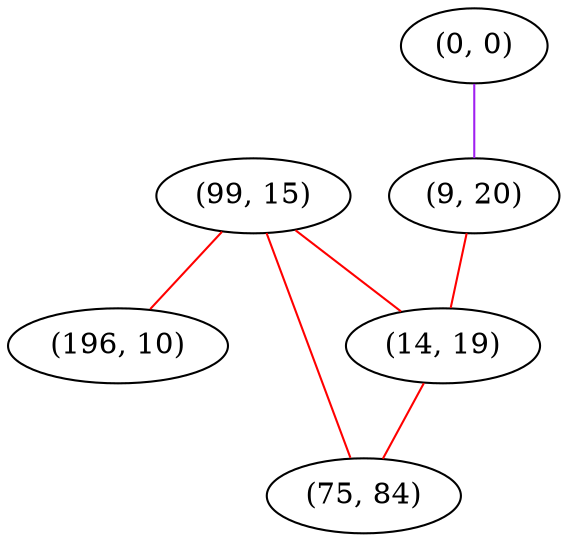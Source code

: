 graph "" {
"(99, 15)";
"(0, 0)";
"(9, 20)";
"(196, 10)";
"(14, 19)";
"(75, 84)";
"(99, 15)" -- "(14, 19)"  [color=red, key=0, weight=1];
"(99, 15)" -- "(196, 10)"  [color=red, key=0, weight=1];
"(99, 15)" -- "(75, 84)"  [color=red, key=0, weight=1];
"(0, 0)" -- "(9, 20)"  [color=purple, key=0, weight=4];
"(9, 20)" -- "(14, 19)"  [color=red, key=0, weight=1];
"(14, 19)" -- "(75, 84)"  [color=red, key=0, weight=1];
}
